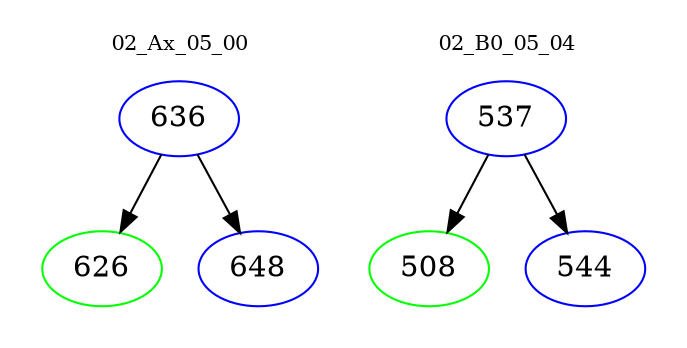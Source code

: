 digraph{
subgraph cluster_0 {
color = white
label = "02_Ax_05_00";
fontsize=10;
T0_636 [label="636", color="blue"]
T0_636 -> T0_626 [color="black"]
T0_626 [label="626", color="green"]
T0_636 -> T0_648 [color="black"]
T0_648 [label="648", color="blue"]
}
subgraph cluster_1 {
color = white
label = "02_B0_05_04";
fontsize=10;
T1_537 [label="537", color="blue"]
T1_537 -> T1_508 [color="black"]
T1_508 [label="508", color="green"]
T1_537 -> T1_544 [color="black"]
T1_544 [label="544", color="blue"]
}
}
